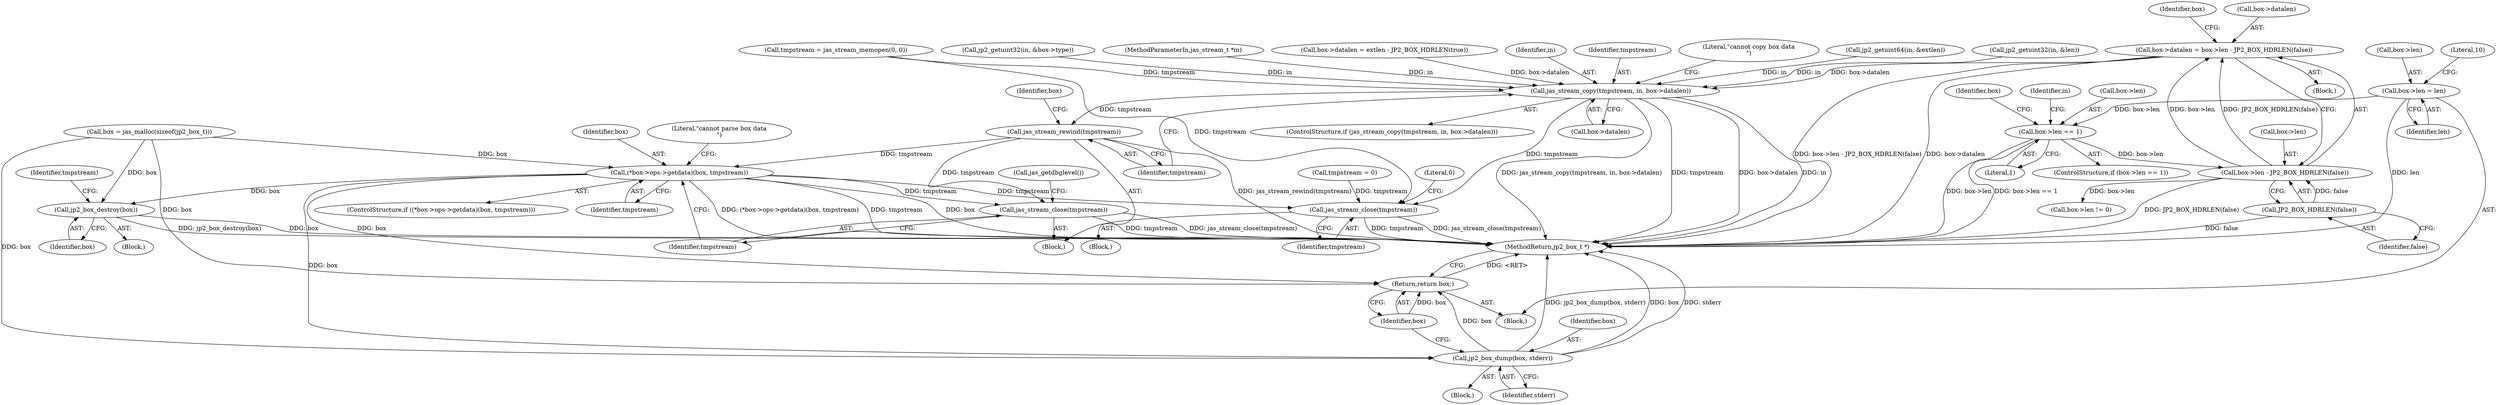 digraph "0_jasper_e96fc4fdd525fa0ede28074a7e2b1caf94b58b0d_0@integer" {
"1000220" [label="(Call,box->datalen = box->len - JP2_BOX_HDRLEN(false))"];
"1000224" [label="(Call,box->len - JP2_BOX_HDRLEN(false))"];
"1000182" [label="(Call,box->len == 1)"];
"1000157" [label="(Call,box->len = len)"];
"1000228" [label="(Call,JP2_BOX_HDRLEN(false))"];
"1000269" [label="(Call,jas_stream_copy(tmpstream, in, box->datalen))"];
"1000279" [label="(Call,jas_stream_rewind(tmpstream))"];
"1000297" [label="(Call,(*box->ops->getdata)(box, tmpstream))"];
"1000304" [label="(Call,jas_stream_close(tmpstream))"];
"1000311" [label="(Call,jp2_box_dump(box, stderr))"];
"1000314" [label="(Return,return box;)"];
"1000320" [label="(Call,jp2_box_destroy(box))"];
"1000325" [label="(Call,jas_stream_close(tmpstream))"];
"1000268" [label="(ControlStructure,if (jas_stream_copy(tmpstream, in, box->datalen)))"];
"1000270" [label="(Identifier,tmpstream)"];
"1000219" [label="(Block,)"];
"1000283" [label="(Identifier,box)"];
"1000311" [label="(Call,jp2_box_dump(box, stderr))"];
"1000302" [label="(Literal,\"cannot parse box data\n\")"];
"1000277" [label="(Literal,\"cannot copy box data\n\")"];
"1000326" [label="(Identifier,tmpstream)"];
"1000232" [label="(Call,box->len != 0)"];
"1000183" [label="(Call,box->len)"];
"1000186" [label="(Literal,1)"];
"1000161" [label="(Identifier,len)"];
"1000224" [label="(Call,box->len - JP2_BOX_HDRLEN(false))"];
"1000222" [label="(Identifier,box)"];
"1000189" [label="(Call,jp2_getuint64(in, &extlen))"];
"1000329" [label="(MethodReturn,jp2_box_t *)"];
"1000258" [label="(Block,)"];
"1000234" [label="(Identifier,box)"];
"1000221" [label="(Call,box->datalen)"];
"1000304" [label="(Call,jas_stream_close(tmpstream))"];
"1000315" [label="(Identifier,box)"];
"1000319" [label="(Block,)"];
"1000296" [label="(ControlStructure,if ((*box->ops->getdata)(box, tmpstream)))"];
"1000320" [label="(Call,jp2_box_destroy(box))"];
"1000163" [label="(Literal,10)"];
"1000305" [label="(Identifier,tmpstream)"];
"1000269" [label="(Call,jas_stream_copy(tmpstream, in, box->datalen))"];
"1000271" [label="(Identifier,in)"];
"1000261" [label="(Call,tmpstream = jas_stream_memopen(0, 0))"];
"1000181" [label="(ControlStructure,if (box->len == 1))"];
"1000134" [label="(Call,jp2_getuint32(in, &len))"];
"1000325" [label="(Call,jas_stream_close(tmpstream))"];
"1000297" [label="(Call,(*box->ops->getdata)(box, tmpstream))"];
"1000299" [label="(Identifier,tmpstream)"];
"1000321" [label="(Identifier,box)"];
"1000190" [label="(Identifier,in)"];
"1000312" [label="(Identifier,box)"];
"1000138" [label="(Call,jp2_getuint32(in, &box->type))"];
"1000117" [label="(Call,box = jas_malloc(sizeof(jp2_box_t)))"];
"1000314" [label="(Return,return box;)"];
"1000220" [label="(Call,box->datalen = box->len - JP2_BOX_HDRLEN(false))"];
"1000225" [label="(Call,box->len)"];
"1000157" [label="(Call,box->len = len)"];
"1000229" [label="(Identifier,false)"];
"1000308" [label="(Call,jas_getdbglevel())"];
"1000324" [label="(Block,)"];
"1000158" [label="(Call,box->len)"];
"1000112" [label="(Call,tmpstream = 0)"];
"1000328" [label="(Literal,0)"];
"1000298" [label="(Identifier,box)"];
"1000101" [label="(MethodParameterIn,jas_stream_t *in)"];
"1000323" [label="(Identifier,tmpstream)"];
"1000272" [label="(Call,box->datalen)"];
"1000280" [label="(Identifier,tmpstream)"];
"1000279" [label="(Call,jas_stream_rewind(tmpstream))"];
"1000310" [label="(Block,)"];
"1000313" [label="(Identifier,stderr)"];
"1000228" [label="(Call,JP2_BOX_HDRLEN(false))"];
"1000102" [label="(Block,)"];
"1000210" [label="(Call,box->datalen = extlen - JP2_BOX_HDRLEN(true))"];
"1000182" [label="(Call,box->len == 1)"];
"1000220" -> "1000219"  [label="AST: "];
"1000220" -> "1000224"  [label="CFG: "];
"1000221" -> "1000220"  [label="AST: "];
"1000224" -> "1000220"  [label="AST: "];
"1000234" -> "1000220"  [label="CFG: "];
"1000220" -> "1000329"  [label="DDG: box->datalen"];
"1000220" -> "1000329"  [label="DDG: box->len - JP2_BOX_HDRLEN(false)"];
"1000224" -> "1000220"  [label="DDG: box->len"];
"1000224" -> "1000220"  [label="DDG: JP2_BOX_HDRLEN(false)"];
"1000220" -> "1000269"  [label="DDG: box->datalen"];
"1000224" -> "1000228"  [label="CFG: "];
"1000225" -> "1000224"  [label="AST: "];
"1000228" -> "1000224"  [label="AST: "];
"1000224" -> "1000329"  [label="DDG: JP2_BOX_HDRLEN(false)"];
"1000182" -> "1000224"  [label="DDG: box->len"];
"1000228" -> "1000224"  [label="DDG: false"];
"1000224" -> "1000232"  [label="DDG: box->len"];
"1000182" -> "1000181"  [label="AST: "];
"1000182" -> "1000186"  [label="CFG: "];
"1000183" -> "1000182"  [label="AST: "];
"1000186" -> "1000182"  [label="AST: "];
"1000190" -> "1000182"  [label="CFG: "];
"1000222" -> "1000182"  [label="CFG: "];
"1000182" -> "1000329"  [label="DDG: box->len == 1"];
"1000182" -> "1000329"  [label="DDG: box->len"];
"1000157" -> "1000182"  [label="DDG: box->len"];
"1000157" -> "1000102"  [label="AST: "];
"1000157" -> "1000161"  [label="CFG: "];
"1000158" -> "1000157"  [label="AST: "];
"1000161" -> "1000157"  [label="AST: "];
"1000163" -> "1000157"  [label="CFG: "];
"1000157" -> "1000329"  [label="DDG: len"];
"1000228" -> "1000229"  [label="CFG: "];
"1000229" -> "1000228"  [label="AST: "];
"1000228" -> "1000329"  [label="DDG: false"];
"1000269" -> "1000268"  [label="AST: "];
"1000269" -> "1000272"  [label="CFG: "];
"1000270" -> "1000269"  [label="AST: "];
"1000271" -> "1000269"  [label="AST: "];
"1000272" -> "1000269"  [label="AST: "];
"1000277" -> "1000269"  [label="CFG: "];
"1000280" -> "1000269"  [label="CFG: "];
"1000269" -> "1000329"  [label="DDG: jas_stream_copy(tmpstream, in, box->datalen)"];
"1000269" -> "1000329"  [label="DDG: tmpstream"];
"1000269" -> "1000329"  [label="DDG: box->datalen"];
"1000269" -> "1000329"  [label="DDG: in"];
"1000261" -> "1000269"  [label="DDG: tmpstream"];
"1000189" -> "1000269"  [label="DDG: in"];
"1000138" -> "1000269"  [label="DDG: in"];
"1000134" -> "1000269"  [label="DDG: in"];
"1000101" -> "1000269"  [label="DDG: in"];
"1000210" -> "1000269"  [label="DDG: box->datalen"];
"1000269" -> "1000279"  [label="DDG: tmpstream"];
"1000269" -> "1000325"  [label="DDG: tmpstream"];
"1000279" -> "1000258"  [label="AST: "];
"1000279" -> "1000280"  [label="CFG: "];
"1000280" -> "1000279"  [label="AST: "];
"1000283" -> "1000279"  [label="CFG: "];
"1000279" -> "1000329"  [label="DDG: jas_stream_rewind(tmpstream)"];
"1000279" -> "1000297"  [label="DDG: tmpstream"];
"1000279" -> "1000304"  [label="DDG: tmpstream"];
"1000297" -> "1000296"  [label="AST: "];
"1000297" -> "1000299"  [label="CFG: "];
"1000298" -> "1000297"  [label="AST: "];
"1000299" -> "1000297"  [label="AST: "];
"1000302" -> "1000297"  [label="CFG: "];
"1000305" -> "1000297"  [label="CFG: "];
"1000297" -> "1000329"  [label="DDG: tmpstream"];
"1000297" -> "1000329"  [label="DDG: box"];
"1000297" -> "1000329"  [label="DDG: (*box->ops->getdata)(box, tmpstream)"];
"1000117" -> "1000297"  [label="DDG: box"];
"1000297" -> "1000304"  [label="DDG: tmpstream"];
"1000297" -> "1000311"  [label="DDG: box"];
"1000297" -> "1000314"  [label="DDG: box"];
"1000297" -> "1000320"  [label="DDG: box"];
"1000297" -> "1000325"  [label="DDG: tmpstream"];
"1000304" -> "1000258"  [label="AST: "];
"1000304" -> "1000305"  [label="CFG: "];
"1000305" -> "1000304"  [label="AST: "];
"1000308" -> "1000304"  [label="CFG: "];
"1000304" -> "1000329"  [label="DDG: jas_stream_close(tmpstream)"];
"1000304" -> "1000329"  [label="DDG: tmpstream"];
"1000311" -> "1000310"  [label="AST: "];
"1000311" -> "1000313"  [label="CFG: "];
"1000312" -> "1000311"  [label="AST: "];
"1000313" -> "1000311"  [label="AST: "];
"1000315" -> "1000311"  [label="CFG: "];
"1000311" -> "1000329"  [label="DDG: box"];
"1000311" -> "1000329"  [label="DDG: stderr"];
"1000311" -> "1000329"  [label="DDG: jp2_box_dump(box, stderr)"];
"1000117" -> "1000311"  [label="DDG: box"];
"1000311" -> "1000314"  [label="DDG: box"];
"1000314" -> "1000102"  [label="AST: "];
"1000314" -> "1000315"  [label="CFG: "];
"1000315" -> "1000314"  [label="AST: "];
"1000329" -> "1000314"  [label="CFG: "];
"1000314" -> "1000329"  [label="DDG: <RET>"];
"1000315" -> "1000314"  [label="DDG: box"];
"1000117" -> "1000314"  [label="DDG: box"];
"1000320" -> "1000319"  [label="AST: "];
"1000320" -> "1000321"  [label="CFG: "];
"1000321" -> "1000320"  [label="AST: "];
"1000323" -> "1000320"  [label="CFG: "];
"1000320" -> "1000329"  [label="DDG: box"];
"1000320" -> "1000329"  [label="DDG: jp2_box_destroy(box)"];
"1000117" -> "1000320"  [label="DDG: box"];
"1000325" -> "1000324"  [label="AST: "];
"1000325" -> "1000326"  [label="CFG: "];
"1000326" -> "1000325"  [label="AST: "];
"1000328" -> "1000325"  [label="CFG: "];
"1000325" -> "1000329"  [label="DDG: tmpstream"];
"1000325" -> "1000329"  [label="DDG: jas_stream_close(tmpstream)"];
"1000261" -> "1000325"  [label="DDG: tmpstream"];
"1000112" -> "1000325"  [label="DDG: tmpstream"];
}
